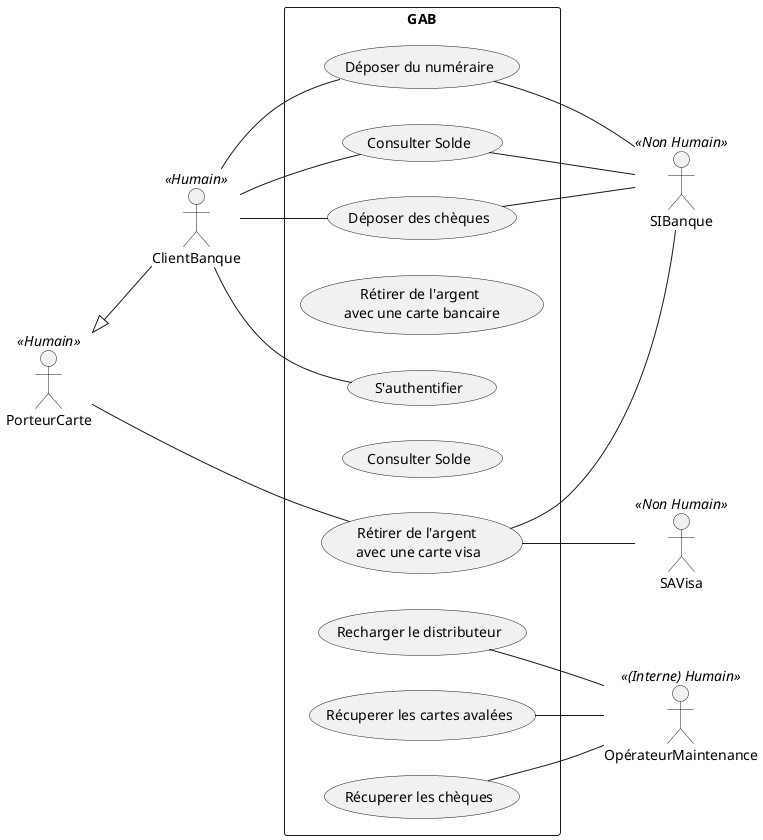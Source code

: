 @startuml gab
left to right direction
skinparam packageStyle rectangle


actor PorteurCarte <<Humain>>
actor ClientBanque <<Humain>>
actor OpérateurMaintenance <<(Interne) Humain>>
actor SIBanque <<Non Humain>>
actor SAVisa <<Non Humain>>


rectangle GAB {
    (Déposer des chèques) as (depcheq)
    (S'authentifier) as (auth)
    (Rétirer de l'argent \navec une carte visa) as (withdrawVisa)
    (Rétirer de l'argent \navec une carte bancaire) as (withdrawCB)
    (Déposer du numéraire) as (depnum)
    (Consulter Solde) as (consult)


    PorteurCarte <|-- ClientBanque
    PorteurCarte -- (withdrawVisa)

    ClientBanque -- (Consulter Solde)
    ClientBanque -- (depnum)
    ClientBanque -- (depcheq)
    ClientBanque -- (auth)


    (Recharger le distributeur) -- OpérateurMaintenance
    (Récuperer les cartes avalées) -- OpérateurMaintenance
    (Récuperer les chèques) -- OpérateurMaintenance


    (depcheq) -- SIBanque
    (withdrawVisa) -- SIBanque
    (Consulter Solde) -- SIBanque
    (depnum) -- SIBanque


    (withdrawVisa) -- SAVisa

}

newpage

rectangle GAB {
    (Déposer des chèques) as (depcheq)
    (S'authentifier) as (auth)
    (Rétirer de l'argent \navec une carte visa) as (withdrawVisa)
    (Rétirer de l'argent \navec une carte bancaire) as (withdrawCB)
    (Déposer du numéraire) as (depnum)
    (Consulter Solde) as (consult)

    note "Consulter est OPTIONNEL\n mais pour consulter il faut\n pouvoir retirer de l'argent\n avec CB." as N1
    (withdrawCB) .. N1
    N1 .. (consult)

    (withdrawCB) .> (auth) : <<inclut>>
    (auth) <.down. (withdrawVisa) : <<inclut>>
    (depnum) .up.> (auth) : <<inclut>>
    (auth) <.up. (depcheq) : <<inclut>>

    (withdrawCB) .. (consult) : <<étend>>
}

newpage

rectangle GAB {
    (Déposer de l'argent) as (deparg)
    (Déposer des chèques) as (depcheq)
    (Déposer du numéraire) as (depnum)
    (S'authentifier) as (auth)
    note "Cas d'Utilisation abstrait." as N1
    note "Cas d'Utilisation parent." as N2

    (deparg) .right. (N1)
    (deparg) .left. (N2)

    (deparg) <|-down- (depnum)
    (deparg) .down. (auth) : <<inclut>>
    (deparg) <|-down- (depcheq)


}
@enduml